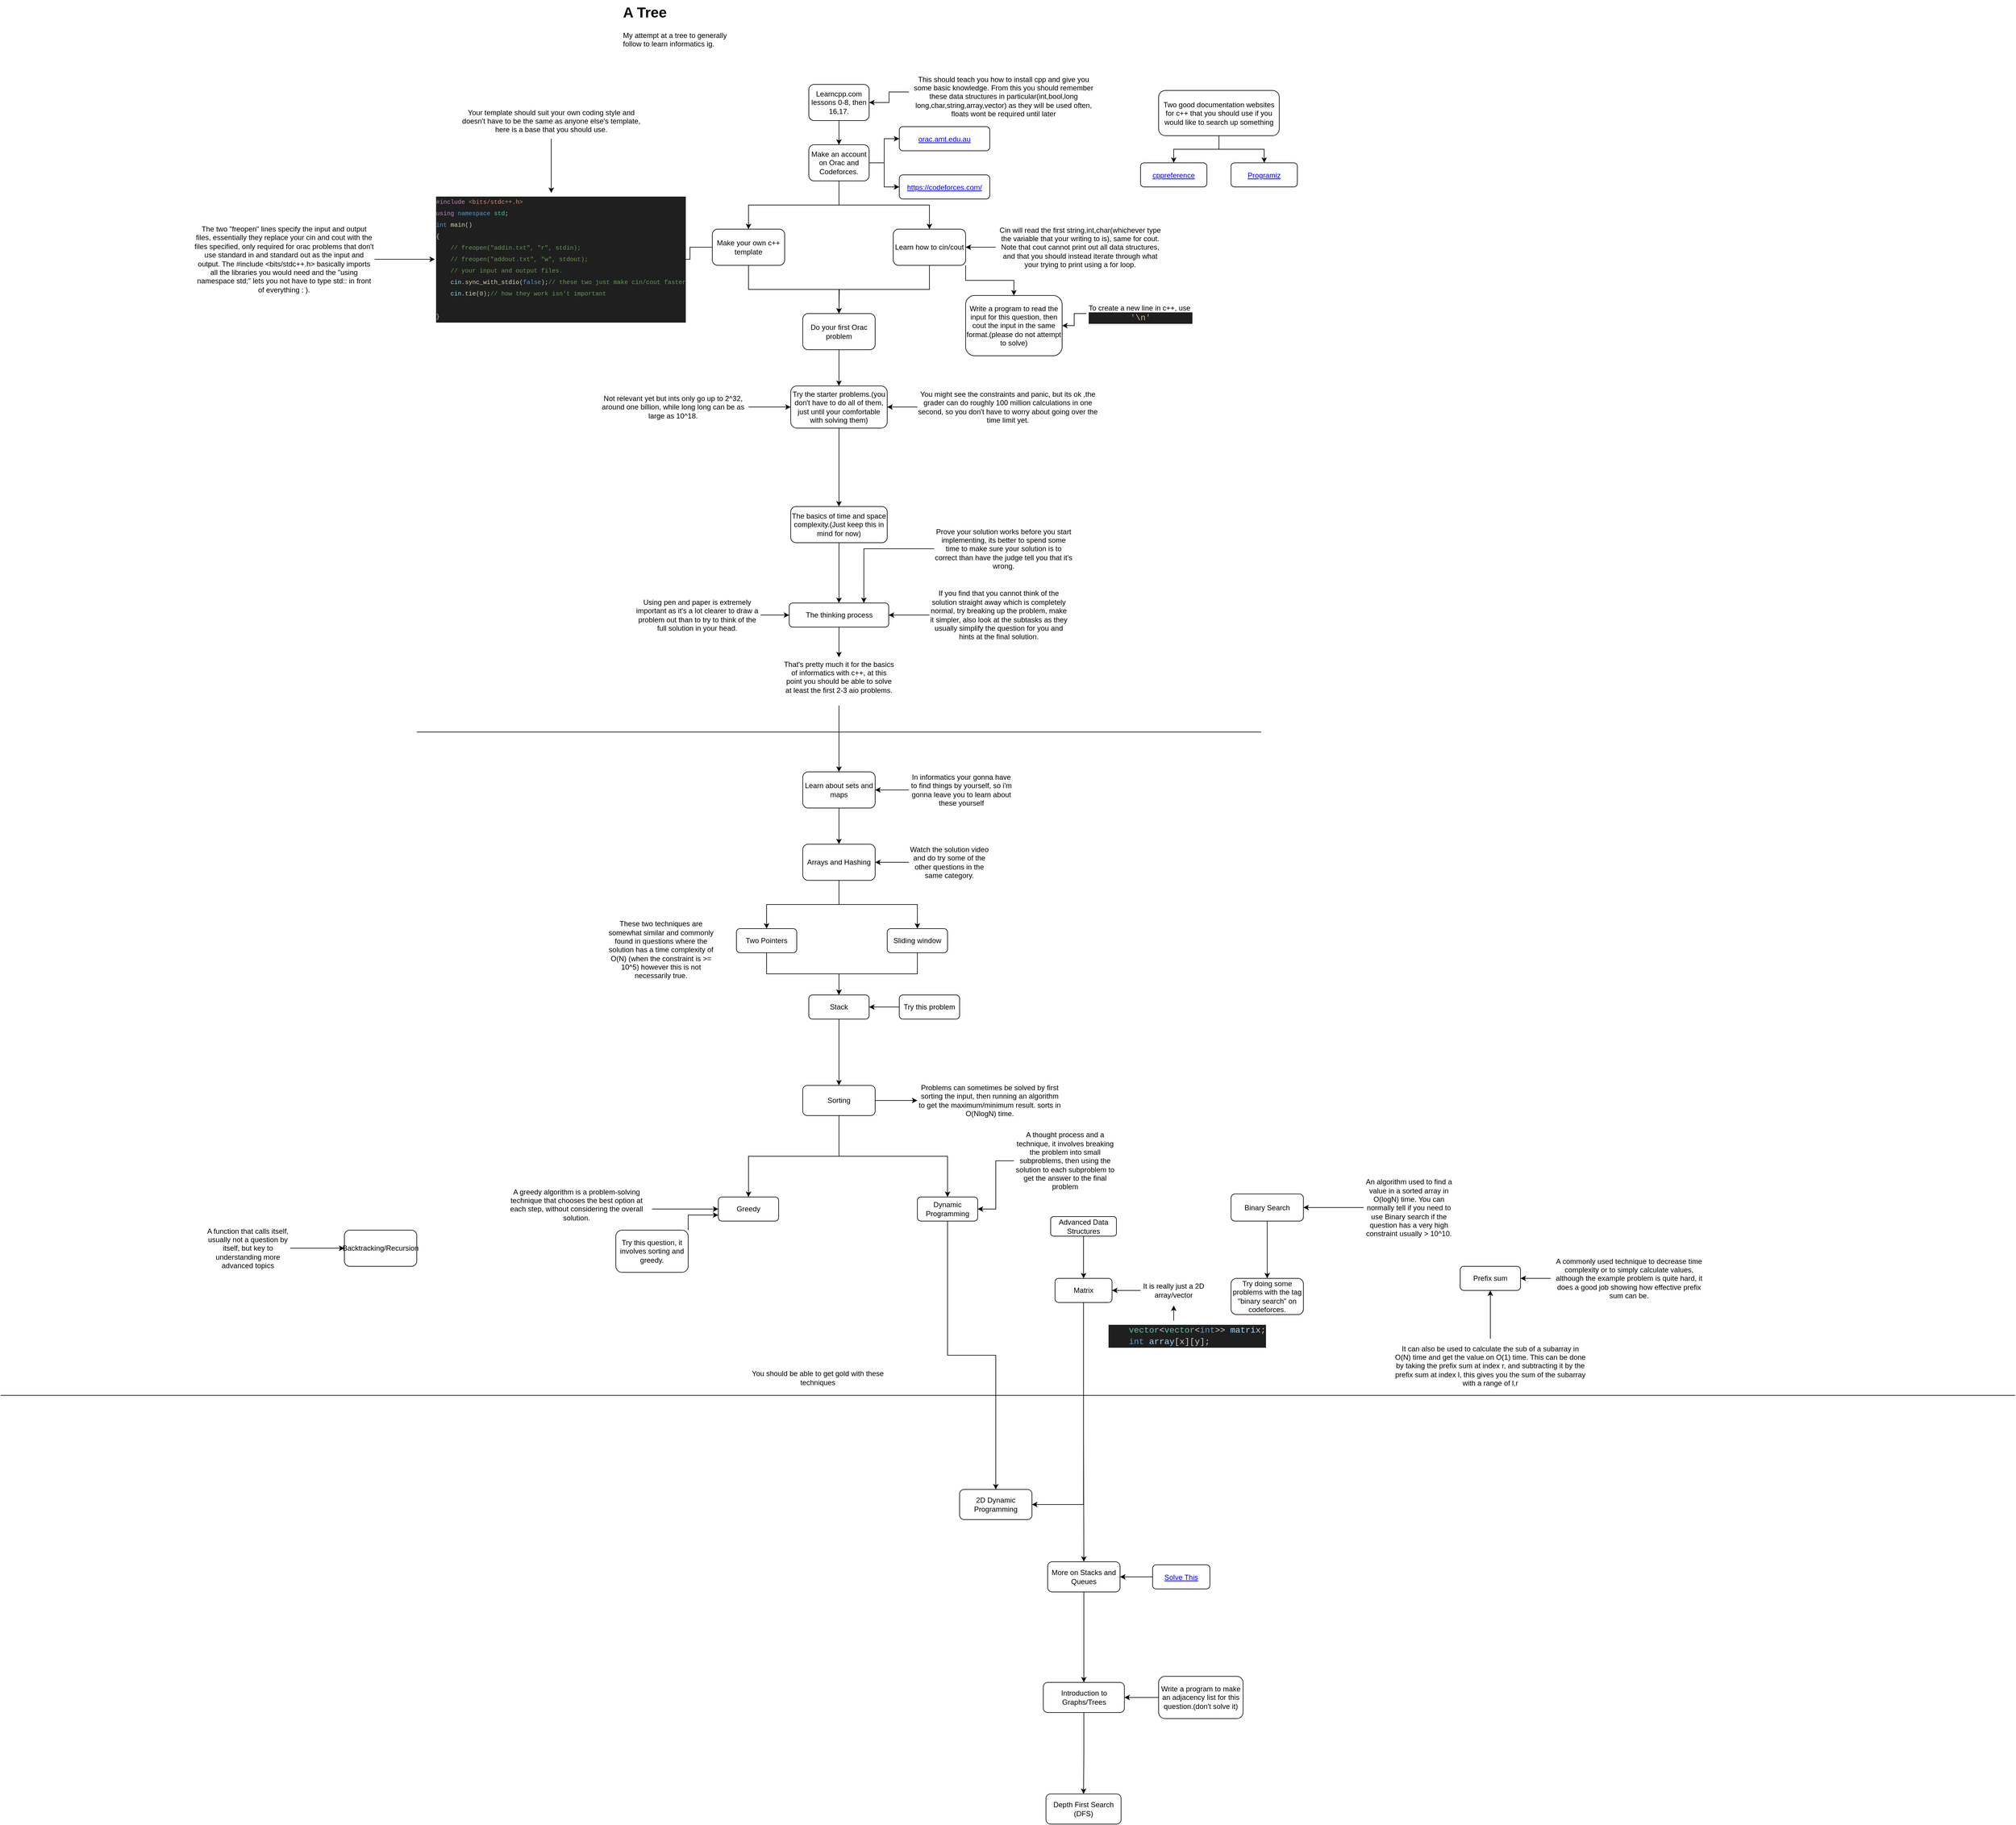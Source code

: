 <mxfile version="26.0.4">
  <diagram name="Page-1" id="RUc84Z8RD8a8QJgSkqrk">
    <mxGraphModel dx="2756" dy="394" grid="1" gridSize="10" guides="1" tooltips="1" connect="1" arrows="1" fold="1" page="1" pageScale="1" pageWidth="2000" pageHeight="2000" math="0" shadow="0">
      <root>
        <mxCell id="0" />
        <mxCell id="1" parent="0" />
        <mxCell id="pqviuhFqOC5agZO4Umv--1" value="&lt;h1 style=&quot;margin-top: 0px;&quot;&gt;A Tree&lt;br&gt;&lt;/h1&gt;&lt;p&gt;My attempt at a tree to generally follow to learn informatics ig.&lt;br&gt;&lt;/p&gt;" style="text;html=1;whiteSpace=wrap;overflow=hidden;rounded=0;" vertex="1" parent="1">
          <mxGeometry x="620" width="180" height="140" as="geometry" />
        </mxCell>
        <mxCell id="pqviuhFqOC5agZO4Umv--27" style="edgeStyle=orthogonalEdgeStyle;rounded=0;orthogonalLoop=1;jettySize=auto;html=1;exitX=0.5;exitY=1;exitDx=0;exitDy=0;" edge="1" parent="1" source="pqviuhFqOC5agZO4Umv--3" target="pqviuhFqOC5agZO4Umv--13">
          <mxGeometry relative="1" as="geometry" />
        </mxCell>
        <UserObject label="Learncpp.com lessons 0-8, then 16,17." link="https://www.learncpp.com/" id="pqviuhFqOC5agZO4Umv--3">
          <mxCell style="rounded=1;whiteSpace=wrap;html=1;" vertex="1" parent="1">
            <mxGeometry x="930" y="140" width="100" height="60" as="geometry" />
          </mxCell>
        </UserObject>
        <mxCell id="pqviuhFqOC5agZO4Umv--10" style="edgeStyle=orthogonalEdgeStyle;rounded=0;orthogonalLoop=1;jettySize=auto;html=1;exitX=0;exitY=0.25;exitDx=0;exitDy=0;" edge="1" parent="1" source="pqviuhFqOC5agZO4Umv--8" target="pqviuhFqOC5agZO4Umv--3">
          <mxGeometry relative="1" as="geometry" />
        </mxCell>
        <mxCell id="pqviuhFqOC5agZO4Umv--8" value="This should teach you how to install cpp and give you some basic knowledge. From this you should remember these data structures in particular(int,bool,long long,char,string,array,vector) as they will be used often, floats wont be required until later" style="text;html=1;align=center;verticalAlign=middle;whiteSpace=wrap;rounded=0;" vertex="1" parent="1">
          <mxGeometry x="1096" y="145" width="314" height="30" as="geometry" />
        </mxCell>
        <mxCell id="pqviuhFqOC5agZO4Umv--25" style="edgeStyle=orthogonalEdgeStyle;rounded=0;orthogonalLoop=1;jettySize=auto;html=1;exitX=1;exitY=0.5;exitDx=0;exitDy=0;entryX=0;entryY=0.5;entryDx=0;entryDy=0;" edge="1" parent="1" source="pqviuhFqOC5agZO4Umv--13" target="pqviuhFqOC5agZO4Umv--16">
          <mxGeometry relative="1" as="geometry" />
        </mxCell>
        <mxCell id="pqviuhFqOC5agZO4Umv--26" style="edgeStyle=orthogonalEdgeStyle;rounded=0;orthogonalLoop=1;jettySize=auto;html=1;exitX=1;exitY=0.5;exitDx=0;exitDy=0;entryX=0;entryY=0.5;entryDx=0;entryDy=0;" edge="1" parent="1" source="pqviuhFqOC5agZO4Umv--13" target="pqviuhFqOC5agZO4Umv--15">
          <mxGeometry relative="1" as="geometry" />
        </mxCell>
        <mxCell id="pqviuhFqOC5agZO4Umv--33" style="edgeStyle=orthogonalEdgeStyle;rounded=0;orthogonalLoop=1;jettySize=auto;html=1;exitX=0.5;exitY=1;exitDx=0;exitDy=0;entryX=0.5;entryY=0;entryDx=0;entryDy=0;" edge="1" parent="1" source="pqviuhFqOC5agZO4Umv--13" target="pqviuhFqOC5agZO4Umv--28">
          <mxGeometry relative="1" as="geometry" />
        </mxCell>
        <mxCell id="pqviuhFqOC5agZO4Umv--39" style="edgeStyle=orthogonalEdgeStyle;rounded=0;orthogonalLoop=1;jettySize=auto;html=1;exitX=0.5;exitY=1;exitDx=0;exitDy=0;" edge="1" parent="1" source="pqviuhFqOC5agZO4Umv--13" target="pqviuhFqOC5agZO4Umv--38">
          <mxGeometry relative="1" as="geometry" />
        </mxCell>
        <UserObject label="Make an account on Orac and Codeforces." id="pqviuhFqOC5agZO4Umv--13">
          <mxCell style="rounded=1;whiteSpace=wrap;html=1;" vertex="1" parent="1">
            <mxGeometry x="930" y="240" width="100" height="60" as="geometry" />
          </mxCell>
        </UserObject>
        <UserObject label="orac.amt.edu.au" link="https://orac.amt.edu.au" id="pqviuhFqOC5agZO4Umv--15">
          <mxCell style="fontColor=#0000EE;fontStyle=4;rounded=1;overflow=hidden;spacing=10;" vertex="1" parent="1">
            <mxGeometry x="1080" y="210" width="150" height="40" as="geometry" />
          </mxCell>
        </UserObject>
        <UserObject label="https://codeforces.com/" link="https://codeforces.com/" id="pqviuhFqOC5agZO4Umv--16">
          <mxCell style="fontColor=#0000EE;fontStyle=4;rounded=1;overflow=hidden;spacing=10;" vertex="1" parent="1">
            <mxGeometry x="1080" y="290" width="150" height="40" as="geometry" />
          </mxCell>
        </UserObject>
        <mxCell id="pqviuhFqOC5agZO4Umv--34" style="edgeStyle=orthogonalEdgeStyle;rounded=0;orthogonalLoop=1;jettySize=auto;html=1;exitX=0;exitY=0.5;exitDx=0;exitDy=0;entryX=1;entryY=0.5;entryDx=0;entryDy=0;" edge="1" parent="1" source="pqviuhFqOC5agZO4Umv--28" target="pqviuhFqOC5agZO4Umv--31">
          <mxGeometry relative="1" as="geometry" />
        </mxCell>
        <mxCell id="pqviuhFqOC5agZO4Umv--44" style="edgeStyle=orthogonalEdgeStyle;rounded=0;orthogonalLoop=1;jettySize=auto;html=1;exitX=0.5;exitY=1;exitDx=0;exitDy=0;" edge="1" parent="1" source="pqviuhFqOC5agZO4Umv--28">
          <mxGeometry relative="1" as="geometry">
            <mxPoint x="980" y="520" as="targetPoint" />
          </mxGeometry>
        </mxCell>
        <UserObject label="Make your own c++ template" id="pqviuhFqOC5agZO4Umv--28">
          <mxCell style="rounded=1;whiteSpace=wrap;html=1;" vertex="1" parent="1">
            <mxGeometry x="770" y="380" width="120" height="60" as="geometry" />
          </mxCell>
        </UserObject>
        <mxCell id="pqviuhFqOC5agZO4Umv--35" style="edgeStyle=orthogonalEdgeStyle;rounded=0;orthogonalLoop=1;jettySize=auto;html=1;exitX=0.5;exitY=1;exitDx=0;exitDy=0;entryX=0.5;entryY=0;entryDx=0;entryDy=0;" edge="1" parent="1" source="pqviuhFqOC5agZO4Umv--29" target="pqviuhFqOC5agZO4Umv--31">
          <mxGeometry relative="1" as="geometry" />
        </mxCell>
        <mxCell id="pqviuhFqOC5agZO4Umv--29" value="Your template should suit your own coding style and doesn&#39;t have to be the same as anyone else&#39;s template, here is a base that you should use.&lt;br&gt;&lt;br&gt;&lt;div&gt;&lt;br/&gt;&lt;/div&gt;" style="text;html=1;align=center;verticalAlign=middle;whiteSpace=wrap;rounded=0;" vertex="1" parent="1">
          <mxGeometry x="346" y="200" width="314" height="30" as="geometry" />
        </mxCell>
        <mxCell id="pqviuhFqOC5agZO4Umv--31" value="&lt;div style=&quot;color: rgb(204, 204, 204); background-color: rgb(31, 31, 31); font-family: Consolas, &amp;quot;Courier New&amp;quot;, monospace; font-weight: normal; line-height: 19px; white-space: pre;&quot;&gt;&lt;div&gt;&lt;span style=&quot;color: #c586c0;&quot;&gt;#include&lt;/span&gt;&lt;span style=&quot;color: #569cd6;&quot;&gt; &lt;/span&gt;&lt;span style=&quot;color: #ce9178;&quot;&gt;&amp;lt;bits/stdc++.h&amp;gt;&lt;/span&gt;&lt;/div&gt;&lt;div&gt;&lt;span style=&quot;color: #c586c0;&quot;&gt;using&lt;/span&gt;&lt;span style=&quot;color: #cccccc;&quot;&gt; &lt;/span&gt;&lt;span style=&quot;color: #569cd6;&quot;&gt;namespace&lt;/span&gt;&lt;span style=&quot;color: #cccccc;&quot;&gt; &lt;/span&gt;&lt;span style=&quot;color: #4ec9b0;&quot;&gt;std&lt;/span&gt;&lt;span style=&quot;color: #cccccc;&quot;&gt;;&lt;/span&gt;&lt;/div&gt;&lt;div&gt;&lt;span style=&quot;color: #569cd6;&quot;&gt;int&lt;/span&gt;&lt;span style=&quot;color: #cccccc;&quot;&gt; &lt;/span&gt;&lt;span style=&quot;color: #dcdcaa;&quot;&gt;main&lt;/span&gt;&lt;span style=&quot;color: #cccccc;&quot;&gt;()&lt;/span&gt;&lt;/div&gt;&lt;div&gt;&lt;span style=&quot;color: #cccccc;&quot;&gt;{&lt;/span&gt;&lt;/div&gt;&lt;div&gt;&lt;span style=&quot;color: #6a9955;&quot;&gt;&amp;nbsp; &amp;nbsp; // freopen(&quot;addin.txt&quot;, &quot;r&quot;, stdin);&lt;/span&gt;&lt;/div&gt;&lt;div&gt;&lt;span style=&quot;color: #6a9955;&quot;&gt;&amp;nbsp; &amp;nbsp; // freopen(&quot;addout.txt&quot;, &quot;w&quot;, stdout); &amp;nbsp;&lt;/span&gt;&lt;/div&gt;&lt;div&gt;&lt;span style=&quot;color: #6a9955;&quot;&gt;&amp;nbsp; &amp;nbsp; // your input and output files.&lt;/span&gt;&lt;/div&gt;&lt;div&gt;&lt;span style=&quot;color: #cccccc;&quot;&gt;&amp;nbsp; &amp;nbsp; &lt;/span&gt;&lt;span style=&quot;color: #9cdcfe;&quot;&gt;cin&lt;/span&gt;&lt;span style=&quot;color: #cccccc;&quot;&gt;.&lt;/span&gt;&lt;span style=&quot;color: #dcdcaa;&quot;&gt;sync_with_stdio&lt;/span&gt;&lt;span style=&quot;color: #cccccc;&quot;&gt;(&lt;/span&gt;&lt;span style=&quot;color: #569cd6;&quot;&gt;false&lt;/span&gt;&lt;span style=&quot;color: #cccccc;&quot;&gt;);&lt;/span&gt;&lt;span style=&quot;color: #6a9955;&quot;&gt;// these two just make cin/cout faster&lt;/span&gt;&lt;/div&gt;&lt;div&gt;&lt;span style=&quot;color: #cccccc;&quot;&gt;&amp;nbsp; &amp;nbsp; &lt;/span&gt;&lt;span style=&quot;color: #9cdcfe;&quot;&gt;cin&lt;/span&gt;&lt;span style=&quot;color: #cccccc;&quot;&gt;.&lt;/span&gt;&lt;span style=&quot;color: #dcdcaa;&quot;&gt;tie&lt;/span&gt;&lt;span style=&quot;color: #cccccc;&quot;&gt;(&lt;/span&gt;&lt;span style=&quot;color: #b5cea8;&quot;&gt;0&lt;/span&gt;&lt;span style=&quot;color: #cccccc;&quot;&gt;);&lt;/span&gt;&lt;span style=&quot;color: #6a9955;&quot;&gt;// how they work isn&#39;t important&lt;/span&gt;&lt;/div&gt;&lt;br&gt;&lt;div&gt;&lt;span style=&quot;color: #cccccc;&quot;&gt;}&lt;/span&gt;&lt;/div&gt;&lt;/div&gt;" style="text;html=1;align=left;verticalAlign=middle;whiteSpace=wrap;rounded=0;glass=0;fontSize=10;" vertex="1" parent="1">
          <mxGeometry x="310" y="320" width="386" height="220" as="geometry" />
        </mxCell>
        <mxCell id="pqviuhFqOC5agZO4Umv--37" style="edgeStyle=orthogonalEdgeStyle;rounded=0;orthogonalLoop=1;jettySize=auto;html=1;exitX=1;exitY=0.5;exitDx=0;exitDy=0;entryX=0;entryY=0.5;entryDx=0;entryDy=0;" edge="1" parent="1" source="pqviuhFqOC5agZO4Umv--32" target="pqviuhFqOC5agZO4Umv--31">
          <mxGeometry relative="1" as="geometry" />
        </mxCell>
        <mxCell id="pqviuhFqOC5agZO4Umv--32" value="The two &quot;freopen&quot; lines specify the input and output files, essentially they replace your cin and cout with the files specified, only required for orac problems that don&#39;t use standard in and standard out as the input and output. The #include &amp;lt;bits/stdc++.h&amp;gt; basically imports all the libraries you would need and the &quot;using namespace std;&quot; lets you not have to type std:: in front of everything : )." style="text;html=1;align=center;verticalAlign=middle;whiteSpace=wrap;rounded=0;" vertex="1" parent="1">
          <mxGeometry x="-90" y="370" width="300" height="120" as="geometry" />
        </mxCell>
        <mxCell id="pqviuhFqOC5agZO4Umv--43" style="edgeStyle=orthogonalEdgeStyle;rounded=0;orthogonalLoop=1;jettySize=auto;html=1;exitX=0.5;exitY=1;exitDx=0;exitDy=0;entryX=0.5;entryY=0;entryDx=0;entryDy=0;" edge="1" parent="1" source="pqviuhFqOC5agZO4Umv--38" target="pqviuhFqOC5agZO4Umv--42">
          <mxGeometry relative="1" as="geometry" />
        </mxCell>
        <mxCell id="pqviuhFqOC5agZO4Umv--47" style="edgeStyle=orthogonalEdgeStyle;rounded=0;orthogonalLoop=1;jettySize=auto;html=1;exitX=1;exitY=1;exitDx=0;exitDy=0;entryX=0.5;entryY=0;entryDx=0;entryDy=0;" edge="1" parent="1" source="pqviuhFqOC5agZO4Umv--38" target="pqviuhFqOC5agZO4Umv--46">
          <mxGeometry relative="1" as="geometry" />
        </mxCell>
        <UserObject label="Learn how to cin/cout" id="pqviuhFqOC5agZO4Umv--38">
          <mxCell style="rounded=1;whiteSpace=wrap;html=1;" vertex="1" parent="1">
            <mxGeometry x="1070" y="380" width="120" height="60" as="geometry" />
          </mxCell>
        </UserObject>
        <mxCell id="pqviuhFqOC5agZO4Umv--41" style="edgeStyle=orthogonalEdgeStyle;rounded=0;orthogonalLoop=1;jettySize=auto;html=1;exitX=0;exitY=0.5;exitDx=0;exitDy=0;entryX=1;entryY=0.5;entryDx=0;entryDy=0;" edge="1" parent="1" source="pqviuhFqOC5agZO4Umv--40" target="pqviuhFqOC5agZO4Umv--38">
          <mxGeometry relative="1" as="geometry" />
        </mxCell>
        <mxCell id="pqviuhFqOC5agZO4Umv--40" value="Cin will read the first string,int,char(whichever type the variable that your writing to is), same for cout. Note that cout cannot print out all data structures, and that you should instead iterate through what your trying to print using a for loop." style="text;html=1;align=center;verticalAlign=middle;whiteSpace=wrap;rounded=0;" vertex="1" parent="1">
          <mxGeometry x="1240" y="377.5" width="280" height="65" as="geometry" />
        </mxCell>
        <mxCell id="pqviuhFqOC5agZO4Umv--52" style="edgeStyle=orthogonalEdgeStyle;rounded=0;orthogonalLoop=1;jettySize=auto;html=1;exitX=0.5;exitY=1;exitDx=0;exitDy=0;entryX=0.5;entryY=0;entryDx=0;entryDy=0;" edge="1" parent="1" source="pqviuhFqOC5agZO4Umv--42" target="pqviuhFqOC5agZO4Umv--51">
          <mxGeometry relative="1" as="geometry" />
        </mxCell>
        <UserObject label="Do your first Orac problem" link="https://orac.amt.edu.au/problem/332/" id="pqviuhFqOC5agZO4Umv--42">
          <mxCell style="rounded=1;whiteSpace=wrap;html=1;" vertex="1" parent="1">
            <mxGeometry x="920" y="520" width="120" height="60" as="geometry" />
          </mxCell>
        </UserObject>
        <UserObject label="&lt;div&gt;Write a program to read the input for this question, then cout the input in the same format.(please do not attempt to solve)&lt;/div&gt;" link="https://orac.amt.edu.au/problem/1101/" id="pqviuhFqOC5agZO4Umv--46">
          <mxCell style="rounded=1;whiteSpace=wrap;html=1;" vertex="1" parent="1">
            <mxGeometry x="1190" y="490" width="160" height="100" as="geometry" />
          </mxCell>
        </UserObject>
        <mxCell id="pqviuhFqOC5agZO4Umv--50" style="edgeStyle=orthogonalEdgeStyle;rounded=0;orthogonalLoop=1;jettySize=auto;html=1;exitX=0;exitY=0.5;exitDx=0;exitDy=0;entryX=1;entryY=0.5;entryDx=0;entryDy=0;" edge="1" parent="1" source="pqviuhFqOC5agZO4Umv--48" target="pqviuhFqOC5agZO4Umv--46">
          <mxGeometry relative="1" as="geometry" />
        </mxCell>
        <mxCell id="pqviuhFqOC5agZO4Umv--48" value="To create a new line in c++, use&amp;nbsp;&lt;div style=&quot;color: #cccccc;background-color: #1f1f1f;font-family: Consolas, &#39;Courier New&#39;, monospace;font-weight: normal;font-size: 14px;line-height: 19px;white-space: pre;&quot;&gt;&lt;div&gt;&lt;span style=&quot;color: #ce9178;&quot;&gt;&#39;&lt;/span&gt;&lt;span style=&quot;color: #d7ba7d;&quot;&gt;\n&lt;/span&gt;&lt;span style=&quot;color: #ce9178;&quot;&gt;&#39;&lt;/span&gt;&lt;/div&gt;&lt;/div&gt; " style="text;html=1;align=center;verticalAlign=middle;whiteSpace=wrap;rounded=0;" vertex="1" parent="1">
          <mxGeometry x="1390" y="500" width="180" height="40" as="geometry" />
        </mxCell>
        <mxCell id="pqviuhFqOC5agZO4Umv--58" style="edgeStyle=orthogonalEdgeStyle;rounded=0;orthogonalLoop=1;jettySize=auto;html=1;exitX=0.5;exitY=1;exitDx=0;exitDy=0;entryX=0.5;entryY=0;entryDx=0;entryDy=0;" edge="1" parent="1" source="pqviuhFqOC5agZO4Umv--51" target="pqviuhFqOC5agZO4Umv--55">
          <mxGeometry relative="1" as="geometry" />
        </mxCell>
        <UserObject label="Try the starter problems.(you don&#39;t have to do all of them, just until your comfortable with solving them)" link="https://orac.amt.edu.au/hub/personal/" id="pqviuhFqOC5agZO4Umv--51">
          <mxCell style="rounded=1;whiteSpace=wrap;html=1;" vertex="1" parent="1">
            <mxGeometry x="900" y="640" width="160" height="70" as="geometry" />
          </mxCell>
        </UserObject>
        <mxCell id="pqviuhFqOC5agZO4Umv--54" style="edgeStyle=orthogonalEdgeStyle;rounded=0;orthogonalLoop=1;jettySize=auto;html=1;exitX=0;exitY=0.5;exitDx=0;exitDy=0;entryX=1;entryY=0.5;entryDx=0;entryDy=0;" edge="1" parent="1" source="pqviuhFqOC5agZO4Umv--53" target="pqviuhFqOC5agZO4Umv--51">
          <mxGeometry relative="1" as="geometry" />
        </mxCell>
        <mxCell id="pqviuhFqOC5agZO4Umv--53" value="You might see the constraints and panic, but its ok ,the grader can do roughly 100 million calculations in one second, so you don&#39;t have to worry about going over the time limit yet." style="text;html=1;align=center;verticalAlign=middle;whiteSpace=wrap;rounded=0;" vertex="1" parent="1">
          <mxGeometry x="1110" y="630" width="300" height="90" as="geometry" />
        </mxCell>
        <mxCell id="pqviuhFqOC5agZO4Umv--66" style="edgeStyle=orthogonalEdgeStyle;rounded=0;orthogonalLoop=1;jettySize=auto;html=1;exitX=0.5;exitY=1;exitDx=0;exitDy=0;entryX=0.5;entryY=0;entryDx=0;entryDy=0;" edge="1" parent="1" source="pqviuhFqOC5agZO4Umv--55" target="pqviuhFqOC5agZO4Umv--59">
          <mxGeometry relative="1" as="geometry" />
        </mxCell>
        <UserObject label="The basics of time and space complexity.(Just keep this in mind for now)" link="https://en.wikipedia.org/wiki/Time_complexity" id="pqviuhFqOC5agZO4Umv--55">
          <mxCell style="rounded=1;whiteSpace=wrap;html=1;" vertex="1" parent="1">
            <mxGeometry x="900" y="840" width="160" height="60" as="geometry" />
          </mxCell>
        </UserObject>
        <mxCell id="pqviuhFqOC5agZO4Umv--57" style="edgeStyle=orthogonalEdgeStyle;rounded=0;orthogonalLoop=1;jettySize=auto;html=1;exitX=1;exitY=0.5;exitDx=0;exitDy=0;entryX=0;entryY=0.5;entryDx=0;entryDy=0;" edge="1" parent="1" source="pqviuhFqOC5agZO4Umv--56" target="pqviuhFqOC5agZO4Umv--51">
          <mxGeometry relative="1" as="geometry" />
        </mxCell>
        <mxCell id="pqviuhFqOC5agZO4Umv--56" value="Not relevant yet but ints only go up to 2^32, around one billion, while long long can be as large as 10^18." style="text;html=1;align=center;verticalAlign=middle;whiteSpace=wrap;rounded=0;" vertex="1" parent="1">
          <mxGeometry x="580" y="645" width="250" height="60" as="geometry" />
        </mxCell>
        <mxCell id="pqviuhFqOC5agZO4Umv--79" style="edgeStyle=orthogonalEdgeStyle;rounded=0;orthogonalLoop=1;jettySize=auto;html=1;exitX=0.5;exitY=1;exitDx=0;exitDy=0;" edge="1" parent="1" source="pqviuhFqOC5agZO4Umv--59" target="pqviuhFqOC5agZO4Umv--78">
          <mxGeometry relative="1" as="geometry" />
        </mxCell>
        <mxCell id="pqviuhFqOC5agZO4Umv--59" value="The thinking process" style="rounded=1;whiteSpace=wrap;html=1;" vertex="1" parent="1">
          <mxGeometry x="897.5" y="1000" width="165" height="40" as="geometry" />
        </mxCell>
        <mxCell id="pqviuhFqOC5agZO4Umv--64" style="edgeStyle=orthogonalEdgeStyle;rounded=0;orthogonalLoop=1;jettySize=auto;html=1;exitX=0.5;exitY=1;exitDx=0;exitDy=0;entryX=0.5;entryY=0;entryDx=0;entryDy=0;" edge="1" parent="1" source="pqviuhFqOC5agZO4Umv--60" target="pqviuhFqOC5agZO4Umv--62">
          <mxGeometry relative="1" as="geometry" />
        </mxCell>
        <mxCell id="pqviuhFqOC5agZO4Umv--65" style="edgeStyle=orthogonalEdgeStyle;rounded=0;orthogonalLoop=1;jettySize=auto;html=1;exitX=0.5;exitY=1;exitDx=0;exitDy=0;entryX=0.5;entryY=0;entryDx=0;entryDy=0;" edge="1" parent="1" source="pqviuhFqOC5agZO4Umv--60" target="pqviuhFqOC5agZO4Umv--63">
          <mxGeometry relative="1" as="geometry" />
        </mxCell>
        <mxCell id="pqviuhFqOC5agZO4Umv--60" value="Two good documentation websites for c++ that you should use if you would like to search up something" style="rounded=1;whiteSpace=wrap;html=1;" vertex="1" parent="1">
          <mxGeometry x="1510" y="150" width="200" height="75" as="geometry" />
        </mxCell>
        <UserObject label="cppreference" link="https://en.cppreference.com/w/" id="pqviuhFqOC5agZO4Umv--62">
          <mxCell style="fontColor=#0000EE;fontStyle=4;rounded=1;overflow=hidden;spacing=10;" vertex="1" parent="1">
            <mxGeometry x="1480" y="270" width="110" height="40" as="geometry" />
          </mxCell>
        </UserObject>
        <UserObject label="Programiz" link="https://www.programiz.com/" id="pqviuhFqOC5agZO4Umv--63">
          <mxCell style="fontColor=#0000EE;fontStyle=4;rounded=1;overflow=hidden;spacing=10;" vertex="1" parent="1">
            <mxGeometry x="1630" y="270" width="110" height="40" as="geometry" />
          </mxCell>
        </UserObject>
        <mxCell id="pqviuhFqOC5agZO4Umv--70" style="edgeStyle=orthogonalEdgeStyle;rounded=0;orthogonalLoop=1;jettySize=auto;html=1;exitX=0;exitY=0.5;exitDx=0;exitDy=0;entryX=1;entryY=0.5;entryDx=0;entryDy=0;" edge="1" parent="1" source="pqviuhFqOC5agZO4Umv--67" target="pqviuhFqOC5agZO4Umv--59">
          <mxGeometry relative="1" as="geometry" />
        </mxCell>
        <mxCell id="pqviuhFqOC5agZO4Umv--67" value="If you find that you cannot think of the solution straight away which is completely normal, try breaking up the problem, make it simpler, also look at the subtasks as they usually simplify the question for you and hints at the final solution. " style="text;html=1;align=center;verticalAlign=middle;whiteSpace=wrap;rounded=0;" vertex="1" parent="1">
          <mxGeometry x="1130" y="975" width="230" height="90" as="geometry" />
        </mxCell>
        <mxCell id="pqviuhFqOC5agZO4Umv--71" style="edgeStyle=orthogonalEdgeStyle;rounded=0;orthogonalLoop=1;jettySize=auto;html=1;exitX=1;exitY=0.5;exitDx=0;exitDy=0;entryX=0;entryY=0.5;entryDx=0;entryDy=0;" edge="1" parent="1" source="pqviuhFqOC5agZO4Umv--69" target="pqviuhFqOC5agZO4Umv--59">
          <mxGeometry relative="1" as="geometry" />
        </mxCell>
        <mxCell id="pqviuhFqOC5agZO4Umv--69" value="Using pen and paper is extremely important as it&#39;s a lot clearer to draw a &lt;br&gt;problem out than to try to think of the full solution in your head. " style="text;html=1;align=center;verticalAlign=middle;whiteSpace=wrap;rounded=0;" vertex="1" parent="1">
          <mxGeometry x="640" y="980" width="210" height="80" as="geometry" />
        </mxCell>
        <mxCell id="pqviuhFqOC5agZO4Umv--74" style="edgeStyle=orthogonalEdgeStyle;rounded=0;orthogonalLoop=1;jettySize=auto;html=1;exitX=0;exitY=0.5;exitDx=0;exitDy=0;entryX=0.75;entryY=0;entryDx=0;entryDy=0;" edge="1" parent="1" source="pqviuhFqOC5agZO4Umv--72" target="pqviuhFqOC5agZO4Umv--59">
          <mxGeometry relative="1" as="geometry" />
        </mxCell>
        <mxCell id="pqviuhFqOC5agZO4Umv--72" value="Prove your solution works before you start implementing, its better to spend some time to make sure your solution is to correct than have the judge tell you that it&#39;s wrong. " style="text;html=1;align=center;verticalAlign=middle;whiteSpace=wrap;rounded=0;" vertex="1" parent="1">
          <mxGeometry x="1138" y="870" width="230" height="80" as="geometry" />
        </mxCell>
        <mxCell id="pqviuhFqOC5agZO4Umv--75" value="" style="line;strokeWidth=1;fillColor=none;align=left;verticalAlign=middle;spacingTop=-1;spacingLeft=3;spacingRight=3;rotatable=0;labelPosition=right;points=[];portConstraint=eastwest;strokeColor=inherit;" vertex="1" parent="1">
          <mxGeometry x="280" y="1210" width="1400" height="8" as="geometry" />
        </mxCell>
        <mxCell id="pqviuhFqOC5agZO4Umv--82" style="edgeStyle=orthogonalEdgeStyle;rounded=0;orthogonalLoop=1;jettySize=auto;html=1;exitX=0.5;exitY=1;exitDx=0;exitDy=0;entryX=0.5;entryY=0;entryDx=0;entryDy=0;" edge="1" parent="1" source="pqviuhFqOC5agZO4Umv--78" target="pqviuhFqOC5agZO4Umv--81">
          <mxGeometry relative="1" as="geometry" />
        </mxCell>
        <mxCell id="pqviuhFqOC5agZO4Umv--78" value="&#xa;That&#39;s pretty much it for the basics of informatics with c++, at this &#xa;point you should be able to solve at least the first 2-3 aio problems. &#xa;&#xa;" style="text;html=1;align=center;verticalAlign=middle;whiteSpace=wrap;rounded=0;" vertex="1" parent="1">
          <mxGeometry x="885" y="1090" width="190" height="80" as="geometry" />
        </mxCell>
        <mxCell id="pqviuhFqOC5agZO4Umv--91" style="edgeStyle=orthogonalEdgeStyle;rounded=0;orthogonalLoop=1;jettySize=auto;html=1;exitX=0.5;exitY=1;exitDx=0;exitDy=0;entryX=0.5;entryY=0;entryDx=0;entryDy=0;" edge="1" parent="1" source="pqviuhFqOC5agZO4Umv--80" target="pqviuhFqOC5agZO4Umv--89">
          <mxGeometry relative="1" as="geometry" />
        </mxCell>
        <mxCell id="pqviuhFqOC5agZO4Umv--92" style="edgeStyle=orthogonalEdgeStyle;rounded=0;orthogonalLoop=1;jettySize=auto;html=1;exitX=0.5;exitY=1;exitDx=0;exitDy=0;entryX=0.5;entryY=0;entryDx=0;entryDy=0;" edge="1" parent="1" source="pqviuhFqOC5agZO4Umv--80" target="pqviuhFqOC5agZO4Umv--88">
          <mxGeometry relative="1" as="geometry" />
        </mxCell>
        <UserObject label="Arrays and Hashing" link="https://neetcode.io/problems/duplicate-integer" id="pqviuhFqOC5agZO4Umv--80">
          <mxCell style="rounded=1;whiteSpace=wrap;html=1;" vertex="1" parent="1">
            <mxGeometry x="920" y="1400" width="120" height="60" as="geometry" />
          </mxCell>
        </UserObject>
        <mxCell id="pqviuhFqOC5agZO4Umv--85" style="edgeStyle=orthogonalEdgeStyle;rounded=0;orthogonalLoop=1;jettySize=auto;html=1;exitX=0.5;exitY=1;exitDx=0;exitDy=0;entryX=0.5;entryY=0;entryDx=0;entryDy=0;" edge="1" parent="1" source="pqviuhFqOC5agZO4Umv--81" target="pqviuhFqOC5agZO4Umv--80">
          <mxGeometry relative="1" as="geometry" />
        </mxCell>
        <mxCell id="pqviuhFqOC5agZO4Umv--81" value="Learn about sets and maps" style="rounded=1;whiteSpace=wrap;html=1;" vertex="1" parent="1">
          <mxGeometry x="920" y="1280" width="120" height="60" as="geometry" />
        </mxCell>
        <mxCell id="pqviuhFqOC5agZO4Umv--84" style="edgeStyle=orthogonalEdgeStyle;rounded=0;orthogonalLoop=1;jettySize=auto;html=1;exitX=0;exitY=0.5;exitDx=0;exitDy=0;entryX=1;entryY=0.5;entryDx=0;entryDy=0;" edge="1" parent="1" source="pqviuhFqOC5agZO4Umv--83" target="pqviuhFqOC5agZO4Umv--81">
          <mxGeometry relative="1" as="geometry" />
        </mxCell>
        <mxCell id="pqviuhFqOC5agZO4Umv--83" value="In informatics your gonna have to find things by yourself, so i&#39;m gonna leave you to learn about these yourself" style="text;html=1;align=center;verticalAlign=middle;whiteSpace=wrap;rounded=0;" vertex="1" parent="1">
          <mxGeometry x="1096" y="1275" width="174" height="70" as="geometry" />
        </mxCell>
        <mxCell id="pqviuhFqOC5agZO4Umv--87" style="edgeStyle=orthogonalEdgeStyle;rounded=0;orthogonalLoop=1;jettySize=auto;html=1;exitX=0;exitY=0.5;exitDx=0;exitDy=0;entryX=1;entryY=0.5;entryDx=0;entryDy=0;" edge="1" parent="1" source="pqviuhFqOC5agZO4Umv--86" target="pqviuhFqOC5agZO4Umv--80">
          <mxGeometry relative="1" as="geometry" />
        </mxCell>
        <mxCell id="pqviuhFqOC5agZO4Umv--86" value="Watch the solution video and do try some of the other questions in the same category." style="text;html=1;align=center;verticalAlign=middle;whiteSpace=wrap;rounded=0;" vertex="1" parent="1">
          <mxGeometry x="1096" y="1392.5" width="134" height="75" as="geometry" />
        </mxCell>
        <mxCell id="pqviuhFqOC5agZO4Umv--95" style="edgeStyle=orthogonalEdgeStyle;rounded=0;orthogonalLoop=1;jettySize=auto;html=1;exitX=0.5;exitY=1;exitDx=0;exitDy=0;entryX=0.5;entryY=0;entryDx=0;entryDy=0;" edge="1" parent="1" source="pqviuhFqOC5agZO4Umv--88" target="pqviuhFqOC5agZO4Umv--93">
          <mxGeometry relative="1" as="geometry" />
        </mxCell>
        <UserObject label="Sliding window" link="https://neetcode.io/problems/buy-and-sell-crypto" id="pqviuhFqOC5agZO4Umv--88">
          <mxCell style="rounded=1;whiteSpace=wrap;html=1;" vertex="1" parent="1">
            <mxGeometry x="1060" y="1540" width="100" height="40" as="geometry" />
          </mxCell>
        </UserObject>
        <mxCell id="pqviuhFqOC5agZO4Umv--94" style="edgeStyle=orthogonalEdgeStyle;rounded=0;orthogonalLoop=1;jettySize=auto;html=1;exitX=0.5;exitY=1;exitDx=0;exitDy=0;entryX=0.5;entryY=0;entryDx=0;entryDy=0;" edge="1" parent="1" source="pqviuhFqOC5agZO4Umv--89" target="pqviuhFqOC5agZO4Umv--93">
          <mxGeometry relative="1" as="geometry" />
        </mxCell>
        <UserObject label="Two Pointers" link="https://neetcode.io/problems/is-palindrome" id="pqviuhFqOC5agZO4Umv--89">
          <mxCell style="rounded=1;whiteSpace=wrap;html=1;" vertex="1" parent="1">
            <mxGeometry x="810" y="1540" width="100" height="40" as="geometry" />
          </mxCell>
        </UserObject>
        <mxCell id="pqviuhFqOC5agZO4Umv--90" value="These two techniques are somewhat similar and commonly found in questions where the solution has a time complexity of O(N) (when the constraint is &amp;gt;= 10^5) however this is not necessarily true." style="text;html=1;align=center;verticalAlign=middle;whiteSpace=wrap;rounded=0;" vertex="1" parent="1">
          <mxGeometry x="590" y="1520" width="190" height="110" as="geometry" />
        </mxCell>
        <mxCell id="pqviuhFqOC5agZO4Umv--108" style="edgeStyle=orthogonalEdgeStyle;rounded=0;orthogonalLoop=1;jettySize=auto;html=1;exitX=0.5;exitY=1;exitDx=0;exitDy=0;" edge="1" parent="1" source="pqviuhFqOC5agZO4Umv--93" target="pqviuhFqOC5agZO4Umv--104">
          <mxGeometry relative="1" as="geometry" />
        </mxCell>
        <UserObject label="Stack" link="https://neetcode.io/problems/validate-parentheses" id="pqviuhFqOC5agZO4Umv--93">
          <mxCell style="rounded=1;whiteSpace=wrap;html=1;" vertex="1" parent="1">
            <mxGeometry x="930" y="1650" width="100" height="40" as="geometry" />
          </mxCell>
        </UserObject>
        <mxCell id="pqviuhFqOC5agZO4Umv--97" style="edgeStyle=orthogonalEdgeStyle;rounded=0;orthogonalLoop=1;jettySize=auto;html=1;exitX=0;exitY=0.5;exitDx=0;exitDy=0;entryX=1;entryY=0.5;entryDx=0;entryDy=0;" edge="1" parent="1" source="pqviuhFqOC5agZO4Umv--96" target="pqviuhFqOC5agZO4Umv--93">
          <mxGeometry relative="1" as="geometry" />
        </mxCell>
        <UserObject label="Try this problem" link="https://codeforces.com/problemset/problem/756/C" id="pqviuhFqOC5agZO4Umv--96">
          <mxCell style="rounded=1;whiteSpace=wrap;html=1;" vertex="1" parent="1">
            <mxGeometry x="1080" y="1650" width="100" height="40" as="geometry" />
          </mxCell>
        </UserObject>
        <UserObject label="Greedy" link="https://neetcode.io/problems/hand-of-straights" id="pqviuhFqOC5agZO4Umv--98">
          <mxCell style="rounded=1;whiteSpace=wrap;html=1;" vertex="1" parent="1">
            <mxGeometry x="780" y="1985" width="100" height="40" as="geometry" />
          </mxCell>
        </UserObject>
        <mxCell id="pqviuhFqOC5agZO4Umv--101" style="edgeStyle=orthogonalEdgeStyle;rounded=0;orthogonalLoop=1;jettySize=auto;html=1;exitX=1;exitY=0.5;exitDx=0;exitDy=0;entryX=0;entryY=0.5;entryDx=0;entryDy=0;" edge="1" parent="1" source="pqviuhFqOC5agZO4Umv--99" target="pqviuhFqOC5agZO4Umv--98">
          <mxGeometry relative="1" as="geometry" />
        </mxCell>
        <mxCell id="pqviuhFqOC5agZO4Umv--99" value="&lt;div&gt;A greedy algorithm is a problem-solving technique that chooses the best option at each step, without considering the overall solution. &lt;/div&gt;&lt;div&gt;&lt;br&gt;&lt;/div&gt;" style="text;html=1;align=center;verticalAlign=middle;whiteSpace=wrap;rounded=0;" vertex="1" parent="1">
          <mxGeometry x="420" y="1970" width="250" height="70" as="geometry" />
        </mxCell>
        <mxCell id="pqviuhFqOC5agZO4Umv--106" style="edgeStyle=orthogonalEdgeStyle;rounded=0;orthogonalLoop=1;jettySize=auto;html=1;exitX=1;exitY=0.5;exitDx=0;exitDy=0;entryX=0;entryY=0.5;entryDx=0;entryDy=0;" edge="1" parent="1" source="pqviuhFqOC5agZO4Umv--104" target="pqviuhFqOC5agZO4Umv--105">
          <mxGeometry relative="1" as="geometry" />
        </mxCell>
        <mxCell id="pqviuhFqOC5agZO4Umv--107" style="edgeStyle=orthogonalEdgeStyle;rounded=0;orthogonalLoop=1;jettySize=auto;html=1;exitX=0.5;exitY=1;exitDx=0;exitDy=0;entryX=0.5;entryY=0;entryDx=0;entryDy=0;" edge="1" parent="1" source="pqviuhFqOC5agZO4Umv--104" target="pqviuhFqOC5agZO4Umv--98">
          <mxGeometry relative="1" as="geometry" />
        </mxCell>
        <mxCell id="pqviuhFqOC5agZO4Umv--115" style="edgeStyle=orthogonalEdgeStyle;rounded=0;orthogonalLoop=1;jettySize=auto;html=1;exitX=0.5;exitY=1;exitDx=0;exitDy=0;entryX=0.5;entryY=0;entryDx=0;entryDy=0;" edge="1" parent="1" source="pqviuhFqOC5agZO4Umv--104" target="pqviuhFqOC5agZO4Umv--111">
          <mxGeometry relative="1" as="geometry" />
        </mxCell>
        <mxCell id="pqviuhFqOC5agZO4Umv--104" value="Sorting" style="rounded=1;whiteSpace=wrap;html=1;" vertex="1" parent="1">
          <mxGeometry x="920" y="1800" width="120" height="50" as="geometry" />
        </mxCell>
        <mxCell id="pqviuhFqOC5agZO4Umv--105" value="Problems can sometimes be solved by first sorting the input, then running an algorithm to get the maximum/minimum result. sorts in O(NlogN) time." style="text;html=1;align=center;verticalAlign=middle;whiteSpace=wrap;rounded=0;" vertex="1" parent="1">
          <mxGeometry x="1110" y="1810" width="240" height="30" as="geometry" />
        </mxCell>
        <mxCell id="pqviuhFqOC5agZO4Umv--110" style="edgeStyle=orthogonalEdgeStyle;rounded=0;orthogonalLoop=1;jettySize=auto;html=1;exitX=1;exitY=0;exitDx=0;exitDy=0;entryX=0;entryY=0.75;entryDx=0;entryDy=0;" edge="1" parent="1" source="pqviuhFqOC5agZO4Umv--109" target="pqviuhFqOC5agZO4Umv--98">
          <mxGeometry relative="1" as="geometry" />
        </mxCell>
        <UserObject label="Try this question, it involves sorting and greedy." link="https://codeforces.com/problemset/problem/337/A" id="pqviuhFqOC5agZO4Umv--109">
          <mxCell style="rounded=1;whiteSpace=wrap;html=1;" vertex="1" parent="1">
            <mxGeometry x="610" y="2040" width="120" height="70" as="geometry" />
          </mxCell>
        </UserObject>
        <mxCell id="pqviuhFqOC5agZO4Umv--143" style="edgeStyle=orthogonalEdgeStyle;rounded=0;orthogonalLoop=1;jettySize=auto;html=1;exitX=0.5;exitY=1;exitDx=0;exitDy=0;entryX=0.5;entryY=0;entryDx=0;entryDy=0;" edge="1" parent="1" source="pqviuhFqOC5agZO4Umv--111" target="pqviuhFqOC5agZO4Umv--141">
          <mxGeometry relative="1" as="geometry" />
        </mxCell>
        <UserObject label="Dynamic Programming" link="https://neetcode.io/problems/house-robber" id="pqviuhFqOC5agZO4Umv--111">
          <mxCell style="rounded=1;whiteSpace=wrap;html=1;" vertex="1" parent="1">
            <mxGeometry x="1110" y="1985" width="100" height="40" as="geometry" />
          </mxCell>
        </UserObject>
        <mxCell id="pqviuhFqOC5agZO4Umv--114" style="edgeStyle=orthogonalEdgeStyle;rounded=0;orthogonalLoop=1;jettySize=auto;html=1;exitX=0;exitY=0.5;exitDx=0;exitDy=0;entryX=1;entryY=0.5;entryDx=0;entryDy=0;" edge="1" parent="1" source="pqviuhFqOC5agZO4Umv--113" target="pqviuhFqOC5agZO4Umv--111">
          <mxGeometry relative="1" as="geometry" />
        </mxCell>
        <mxCell id="pqviuhFqOC5agZO4Umv--113" value="A thought process and a technique, it involves breaking the problem into small subproblems, then using the solution to each subproblem to get the answer to the final problem" style="text;html=1;align=center;verticalAlign=middle;whiteSpace=wrap;rounded=0;" vertex="1" parent="1">
          <mxGeometry x="1270" y="1870" width="170" height="110" as="geometry" />
        </mxCell>
        <mxCell id="pqviuhFqOC5agZO4Umv--120" style="edgeStyle=orthogonalEdgeStyle;rounded=0;orthogonalLoop=1;jettySize=auto;html=1;exitX=0.5;exitY=1;exitDx=0;exitDy=0;entryX=0.5;entryY=0;entryDx=0;entryDy=0;" edge="1" parent="1" source="pqviuhFqOC5agZO4Umv--116" target="pqviuhFqOC5agZO4Umv--119">
          <mxGeometry relative="1" as="geometry" />
        </mxCell>
        <UserObject label="Binary Search" link="https://neetcode.io/problems/binary-search" id="pqviuhFqOC5agZO4Umv--116">
          <mxCell style="rounded=1;whiteSpace=wrap;html=1;" vertex="1" parent="1">
            <mxGeometry x="1630" y="1980" width="120" height="45" as="geometry" />
          </mxCell>
        </UserObject>
        <mxCell id="pqviuhFqOC5agZO4Umv--118" style="edgeStyle=orthogonalEdgeStyle;rounded=0;orthogonalLoop=1;jettySize=auto;html=1;exitX=0;exitY=0.5;exitDx=0;exitDy=0;entryX=1;entryY=0.5;entryDx=0;entryDy=0;" edge="1" parent="1" source="pqviuhFqOC5agZO4Umv--117" target="pqviuhFqOC5agZO4Umv--116">
          <mxGeometry relative="1" as="geometry" />
        </mxCell>
        <mxCell id="pqviuhFqOC5agZO4Umv--117" value="An algorithm used to find a value in a sorted array in O(logN) time. You can normally tell if you need to use Binary search if the question has a very high constraint usually &amp;gt; 10^10." style="text;html=1;align=center;verticalAlign=middle;whiteSpace=wrap;rounded=0;" vertex="1" parent="1">
          <mxGeometry x="1850" y="1927.5" width="150" height="150" as="geometry" />
        </mxCell>
        <mxCell id="pqviuhFqOC5agZO4Umv--119" value="Try doing some problems with the tag &quot;binary search&quot; on codeforces." style="rounded=1;whiteSpace=wrap;html=1;" vertex="1" parent="1">
          <mxGeometry x="1630" y="2120" width="120" height="60" as="geometry" />
        </mxCell>
        <mxCell id="pqviuhFqOC5agZO4Umv--121" value="" style="line;strokeWidth=1;fillColor=none;align=left;verticalAlign=middle;spacingTop=-1;spacingLeft=3;spacingRight=3;rotatable=0;labelPosition=right;points=[];portConstraint=eastwest;strokeColor=inherit;" vertex="1" parent="1">
          <mxGeometry x="-410" y="2310" width="3340" height="8" as="geometry" />
        </mxCell>
        <mxCell id="pqviuhFqOC5agZO4Umv--122" value="You should be able to get gold with these techniques" style="text;html=1;align=center;verticalAlign=middle;whiteSpace=wrap;rounded=0;" vertex="1" parent="1">
          <mxGeometry x="820" y="2240" width="250" height="90" as="geometry" />
        </mxCell>
        <mxCell id="pqviuhFqOC5agZO4Umv--127" style="edgeStyle=orthogonalEdgeStyle;rounded=0;orthogonalLoop=1;jettySize=auto;html=1;exitX=0.5;exitY=1;exitDx=0;exitDy=0;entryX=0.5;entryY=0;entryDx=0;entryDy=0;" edge="1" parent="1" source="pqviuhFqOC5agZO4Umv--123" target="pqviuhFqOC5agZO4Umv--124">
          <mxGeometry relative="1" as="geometry" />
        </mxCell>
        <mxCell id="pqviuhFqOC5agZO4Umv--123" value="Advanced Data Structures" style="rounded=1;whiteSpace=wrap;html=1;" vertex="1" parent="1">
          <mxGeometry x="1331" y="2017.5" width="109" height="32.5" as="geometry" />
        </mxCell>
        <mxCell id="pqviuhFqOC5agZO4Umv--142" style="edgeStyle=orthogonalEdgeStyle;rounded=0;orthogonalLoop=1;jettySize=auto;html=1;exitX=0.5;exitY=1;exitDx=0;exitDy=0;entryX=1;entryY=0.5;entryDx=0;entryDy=0;" edge="1" parent="1" source="pqviuhFqOC5agZO4Umv--124" target="pqviuhFqOC5agZO4Umv--141">
          <mxGeometry relative="1" as="geometry" />
        </mxCell>
        <mxCell id="pqviuhFqOC5agZO4Umv--147" style="edgeStyle=orthogonalEdgeStyle;rounded=0;orthogonalLoop=1;jettySize=auto;html=1;exitX=0.5;exitY=1;exitDx=0;exitDy=0;entryX=0.5;entryY=0;entryDx=0;entryDy=0;" edge="1" parent="1" source="pqviuhFqOC5agZO4Umv--124" target="pqviuhFqOC5agZO4Umv--146">
          <mxGeometry relative="1" as="geometry" />
        </mxCell>
        <mxCell id="pqviuhFqOC5agZO4Umv--124" value="Matrix" style="rounded=1;whiteSpace=wrap;html=1;" vertex="1" parent="1">
          <mxGeometry x="1338.25" y="2120" width="94.5" height="40" as="geometry" />
        </mxCell>
        <mxCell id="pqviuhFqOC5agZO4Umv--126" style="edgeStyle=orthogonalEdgeStyle;rounded=0;orthogonalLoop=1;jettySize=auto;html=1;exitX=0;exitY=0.5;exitDx=0;exitDy=0;entryX=1;entryY=0.5;entryDx=0;entryDy=0;" edge="1" parent="1" source="pqviuhFqOC5agZO4Umv--125" target="pqviuhFqOC5agZO4Umv--124">
          <mxGeometry relative="1" as="geometry" />
        </mxCell>
        <mxCell id="pqviuhFqOC5agZO4Umv--125" value="It is really just a 2D array/vector" style="text;html=1;align=center;verticalAlign=middle;whiteSpace=wrap;rounded=0;" vertex="1" parent="1">
          <mxGeometry x="1480" y="2115" width="110" height="50" as="geometry" />
        </mxCell>
        <mxCell id="pqviuhFqOC5agZO4Umv--130" style="edgeStyle=orthogonalEdgeStyle;rounded=0;orthogonalLoop=1;jettySize=auto;html=1;exitX=0.5;exitY=0;exitDx=0;exitDy=0;entryX=0.5;entryY=1;entryDx=0;entryDy=0;" edge="1" parent="1" source="pqviuhFqOC5agZO4Umv--128" target="pqviuhFqOC5agZO4Umv--125">
          <mxGeometry relative="1" as="geometry" />
        </mxCell>
        <mxCell id="pqviuhFqOC5agZO4Umv--128" value="&lt;div style=&quot;color: #cccccc;background-color: #1f1f1f;font-family: Consolas, &#39;Courier New&#39;, monospace;font-weight: normal;font-size: 14px;line-height: 19px;white-space: pre;&quot;&gt;&lt;div&gt;&lt;span style=&quot;color: #cccccc;&quot;&gt;&amp;nbsp; &amp;nbsp; &lt;/span&gt;&lt;span style=&quot;color: #4ec9b0;&quot;&gt;vector&lt;/span&gt;&lt;span style=&quot;color: #d4d4d4;&quot;&gt;&amp;lt;&lt;/span&gt;&lt;span style=&quot;color: #4ec9b0;&quot;&gt;vector&lt;/span&gt;&lt;span style=&quot;color: #d4d4d4;&quot;&gt;&amp;lt;&lt;/span&gt;&lt;span style=&quot;color: #569cd6;&quot;&gt;int&lt;/span&gt;&lt;span style=&quot;color: #d4d4d4;&quot;&gt;&amp;gt;&amp;gt;&lt;/span&gt;&lt;span style=&quot;color: #cccccc;&quot;&gt; &lt;/span&gt;&lt;span style=&quot;color: #9cdcfe;&quot;&gt;matrix&lt;/span&gt;&lt;span style=&quot;color: #cccccc;&quot;&gt;;&lt;/span&gt;&lt;/div&gt;&lt;div&gt;&lt;span style=&quot;color: #cccccc;&quot;&gt;&amp;nbsp; &amp;nbsp; &lt;/span&gt;&lt;span style=&quot;color: #569cd6;&quot;&gt;int&lt;/span&gt;&lt;span style=&quot;color: #cccccc;&quot;&gt; &lt;/span&gt;&lt;span style=&quot;color: #9cdcfe;&quot;&gt;array&lt;/span&gt;&lt;span style=&quot;color: #cccccc;&quot;&gt;[x][y];&lt;/span&gt;&lt;/div&gt;&lt;/div&gt;" style="text;html=1;align=left;verticalAlign=middle;whiteSpace=wrap;rounded=0;" vertex="1" parent="1">
          <mxGeometry x="1425" y="2190" width="220" height="50" as="geometry" />
        </mxCell>
        <UserObject label="Backtracking/Recursion" link="https://neetcode.io/problems/subsets" id="pqviuhFqOC5agZO4Umv--131">
          <mxCell style="rounded=1;whiteSpace=wrap;html=1;" vertex="1" parent="1">
            <mxGeometry x="160" y="2040" width="120" height="60" as="geometry" />
          </mxCell>
        </UserObject>
        <mxCell id="pqviuhFqOC5agZO4Umv--133" style="edgeStyle=orthogonalEdgeStyle;rounded=0;orthogonalLoop=1;jettySize=auto;html=1;exitX=1;exitY=0.5;exitDx=0;exitDy=0;entryX=0;entryY=0.5;entryDx=0;entryDy=0;" edge="1" parent="1" source="pqviuhFqOC5agZO4Umv--132" target="pqviuhFqOC5agZO4Umv--131">
          <mxGeometry relative="1" as="geometry" />
        </mxCell>
        <mxCell id="pqviuhFqOC5agZO4Umv--132" value="A function that calls itself, usually not a question by itself, but key to understanding more advanced topics" style="text;html=1;align=center;verticalAlign=middle;whiteSpace=wrap;rounded=0;" vertex="1" parent="1">
          <mxGeometry x="-70" y="2015" width="140" height="110" as="geometry" />
        </mxCell>
        <UserObject label="Prefix sum" link="https://neetcode.io/problems/trapping-rain-water" id="pqviuhFqOC5agZO4Umv--134">
          <mxCell style="rounded=1;whiteSpace=wrap;html=1;" vertex="1" parent="1">
            <mxGeometry x="2010" y="2100" width="100" height="40" as="geometry" />
          </mxCell>
        </UserObject>
        <mxCell id="pqviuhFqOC5agZO4Umv--136" style="edgeStyle=orthogonalEdgeStyle;rounded=0;orthogonalLoop=1;jettySize=auto;html=1;exitX=0;exitY=0.5;exitDx=0;exitDy=0;entryX=1;entryY=0.5;entryDx=0;entryDy=0;" edge="1" parent="1" source="pqviuhFqOC5agZO4Umv--135" target="pqviuhFqOC5agZO4Umv--134">
          <mxGeometry relative="1" as="geometry" />
        </mxCell>
        <mxCell id="pqviuhFqOC5agZO4Umv--135" value="A commonly used technique to decrease time complexity or to simply calculate values, although the example problem is quite hard, it does a good job showing how effective prefix sum can be." style="text;html=1;align=center;verticalAlign=middle;whiteSpace=wrap;rounded=0;" vertex="1" parent="1">
          <mxGeometry x="2160" y="2080" width="260" height="80" as="geometry" />
        </mxCell>
        <mxCell id="pqviuhFqOC5agZO4Umv--140" style="edgeStyle=orthogonalEdgeStyle;rounded=0;orthogonalLoop=1;jettySize=auto;html=1;exitX=0.5;exitY=0;exitDx=0;exitDy=0;entryX=0.5;entryY=1;entryDx=0;entryDy=0;" edge="1" parent="1" source="pqviuhFqOC5agZO4Umv--138" target="pqviuhFqOC5agZO4Umv--134">
          <mxGeometry relative="1" as="geometry" />
        </mxCell>
        <mxCell id="pqviuhFqOC5agZO4Umv--138" value="It can also be used to calculate the sub of a subarray in O(N) time and get the value on O(1) time. This can be done by taking the prefix sum at index r, and subtracting it by the prefix sum at index l, this gives you the sum of the subarray with a range of l,r" style="text;html=1;align=center;verticalAlign=middle;whiteSpace=wrap;rounded=0;" vertex="1" parent="1">
          <mxGeometry x="1900" y="2220" width="320" height="90" as="geometry" />
        </mxCell>
        <UserObject label="2D Dynamic Programming" link="https://neetcode.io/problems/count-paths" id="pqviuhFqOC5agZO4Umv--141">
          <mxCell style="rounded=1;whiteSpace=wrap;html=1;" vertex="1" parent="1">
            <mxGeometry x="1180" y="2470" width="120" height="50" as="geometry" />
          </mxCell>
        </UserObject>
        <mxCell id="pqviuhFqOC5agZO4Umv--155" style="edgeStyle=orthogonalEdgeStyle;rounded=0;orthogonalLoop=1;jettySize=auto;html=1;exitX=0.5;exitY=1;exitDx=0;exitDy=0;entryX=0.5;entryY=0;entryDx=0;entryDy=0;" edge="1" parent="1" source="pqviuhFqOC5agZO4Umv--145" target="pqviuhFqOC5agZO4Umv--154">
          <mxGeometry relative="1" as="geometry" />
        </mxCell>
        <UserObject label="Introduction to Graphs/Trees" link="https://youtu.be/MCX0uo29fqE" id="pqviuhFqOC5agZO4Umv--145">
          <mxCell style="rounded=1;whiteSpace=wrap;html=1;" vertex="1" parent="1">
            <mxGeometry x="1318.75" y="2790" width="134.5" height="50" as="geometry" />
          </mxCell>
        </UserObject>
        <mxCell id="pqviuhFqOC5agZO4Umv--151" style="edgeStyle=orthogonalEdgeStyle;rounded=0;orthogonalLoop=1;jettySize=auto;html=1;exitX=0.5;exitY=1;exitDx=0;exitDy=0;entryX=0.5;entryY=0;entryDx=0;entryDy=0;" edge="1" parent="1" source="pqviuhFqOC5agZO4Umv--146" target="pqviuhFqOC5agZO4Umv--145">
          <mxGeometry relative="1" as="geometry" />
        </mxCell>
        <UserObject label="More on Stacks and Queues" link="https://youtu.be/0blFesJgmSM" id="pqviuhFqOC5agZO4Umv--146">
          <mxCell style="rounded=1;whiteSpace=wrap;html=1;" vertex="1" parent="1">
            <mxGeometry x="1326" y="2590" width="120" height="50" as="geometry" />
          </mxCell>
        </UserObject>
        <mxCell id="pqviuhFqOC5agZO4Umv--150" style="edgeStyle=orthogonalEdgeStyle;rounded=0;orthogonalLoop=1;jettySize=auto;html=1;exitX=0;exitY=0.5;exitDx=0;exitDy=0;entryX=1;entryY=0.5;entryDx=0;entryDy=0;" edge="1" parent="1" source="pqviuhFqOC5agZO4Umv--149" target="pqviuhFqOC5agZO4Umv--146">
          <mxGeometry relative="1" as="geometry" />
        </mxCell>
        <UserObject label="Solve This" link="https://orac.amt.edu.au/problem/139/" id="pqviuhFqOC5agZO4Umv--149">
          <mxCell style="fontColor=#0000EE;fontStyle=4;rounded=1;overflow=hidden;spacing=10;" vertex="1" parent="1">
            <mxGeometry x="1500" y="2595" width="95" height="40" as="geometry" />
          </mxCell>
        </UserObject>
        <mxCell id="pqviuhFqOC5agZO4Umv--153" style="edgeStyle=orthogonalEdgeStyle;rounded=0;orthogonalLoop=1;jettySize=auto;html=1;exitX=0;exitY=0.5;exitDx=0;exitDy=0;entryX=1;entryY=0.5;entryDx=0;entryDy=0;" edge="1" parent="1" source="pqviuhFqOC5agZO4Umv--152" target="pqviuhFqOC5agZO4Umv--145">
          <mxGeometry relative="1" as="geometry" />
        </mxCell>
        <UserObject label="Write a program to make an adjacency list for this question.(don&#39;t solve it)" link="https://orac.amt.edu.au/problem/1383/" id="pqviuhFqOC5agZO4Umv--152">
          <mxCell style="rounded=1;whiteSpace=wrap;html=1;" vertex="1" parent="1">
            <mxGeometry x="1510" y="2780" width="140" height="70" as="geometry" />
          </mxCell>
        </UserObject>
        <UserObject label="Depth First Search (DFS)" link="https://youtu.be/wU-FW8KZqjw" id="pqviuhFqOC5agZO4Umv--154">
          <mxCell style="rounded=1;whiteSpace=wrap;html=1;" vertex="1" parent="1">
            <mxGeometry x="1323.25" y="2975" width="124.5" height="50" as="geometry" />
          </mxCell>
        </UserObject>
      </root>
    </mxGraphModel>
  </diagram>
</mxfile>
